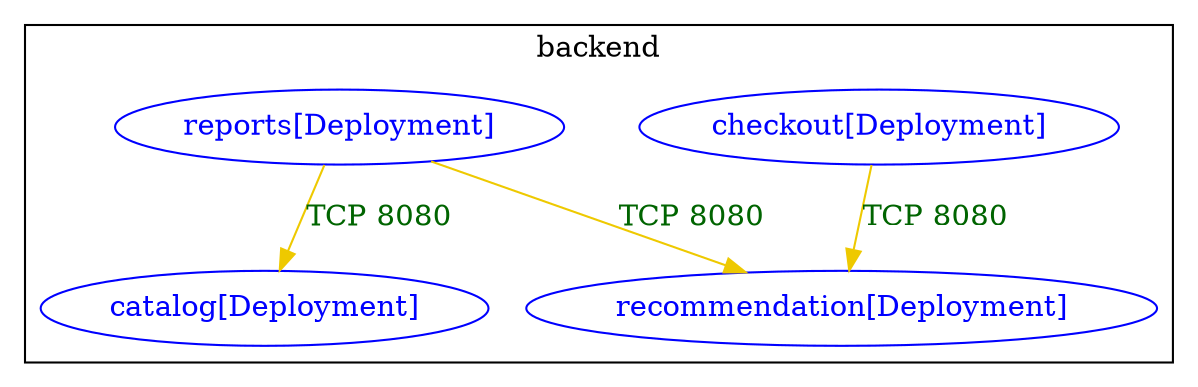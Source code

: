 digraph {
	subgraph "cluster_backend" {
		color="black"
		fontcolor="black"
		"backend/catalog[Deployment]" [label="catalog[Deployment]" color="blue" fontcolor="blue"]
		"backend/checkout[Deployment]" [label="checkout[Deployment]" color="blue" fontcolor="blue"]
		"backend/recommendation[Deployment]" [label="recommendation[Deployment]" color="blue" fontcolor="blue"]
		"backend/reports[Deployment]" [label="reports[Deployment]" color="blue" fontcolor="blue"]
		label="backend"
	}
	"backend/checkout[Deployment]" -> "backend/recommendation[Deployment]" [label="TCP 8080" color="gold2" fontcolor="darkgreen" weight=0.5]
	"backend/reports[Deployment]" -> "backend/catalog[Deployment]" [label="TCP 8080" color="gold2" fontcolor="darkgreen" weight=1]
	"backend/reports[Deployment]" -> "backend/recommendation[Deployment]" [label="TCP 8080" color="gold2" fontcolor="darkgreen" weight=1]
}